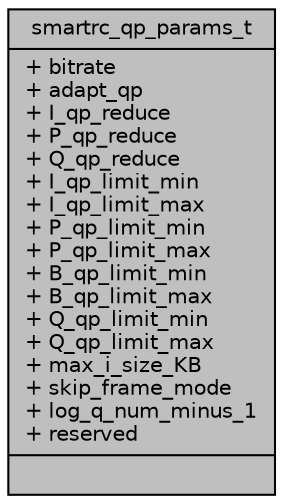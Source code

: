 digraph "smartrc_qp_params_t"
{
 // INTERACTIVE_SVG=YES
 // LATEX_PDF_SIZE
  bgcolor="transparent";
  edge [fontname="Helvetica",fontsize="10",labelfontname="Helvetica",labelfontsize="10"];
  node [fontname="Helvetica",fontsize="10",shape=record];
  Node1 [label="{smartrc_qp_params_t\n|+ bitrate\l+ adapt_qp\l+ I_qp_reduce\l+ P_qp_reduce\l+ Q_qp_reduce\l+ I_qp_limit_min\l+ I_qp_limit_max\l+ P_qp_limit_min\l+ P_qp_limit_max\l+ B_qp_limit_min\l+ B_qp_limit_max\l+ Q_qp_limit_min\l+ Q_qp_limit_max\l+ max_i_size_KB\l+ skip_frame_mode\l+ log_q_num_minus_1\l+ reserved\l|}",height=0.2,width=0.4,color="black", fillcolor="grey75", style="filled", fontcolor="black",tooltip=" "];
}
